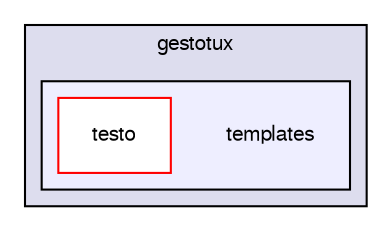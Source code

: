 digraph G {
  compound=true
  node [ fontsize=10, fontname="FreeSans"];
  edge [ labelfontsize=9, labelfontname="FreeSans"];
  subgraph clusterdir_b1a546a748a62f1bda915a377e9774c0 {
    graph [ bgcolor="#ddddee", pencolor="black", label="gestotux" fontname="FreeSans", fontsize=10, URL="dir_b1a546a748a62f1bda915a377e9774c0.html"]
  subgraph clusterdir_287714ba489d9ee9e591124286039350 {
    graph [ bgcolor="#eeeeff", pencolor="black", label="" URL="dir_287714ba489d9ee9e591124286039350.html"];
    dir_287714ba489d9ee9e591124286039350 [shape=plaintext label="templates"];
    dir_99574fc1e5bc89968002af5bc256636d [shape=box label="testo" color="red" fillcolor="white" style="filled" URL="dir_99574fc1e5bc89968002af5bc256636d.html"];
  }
  }
}

